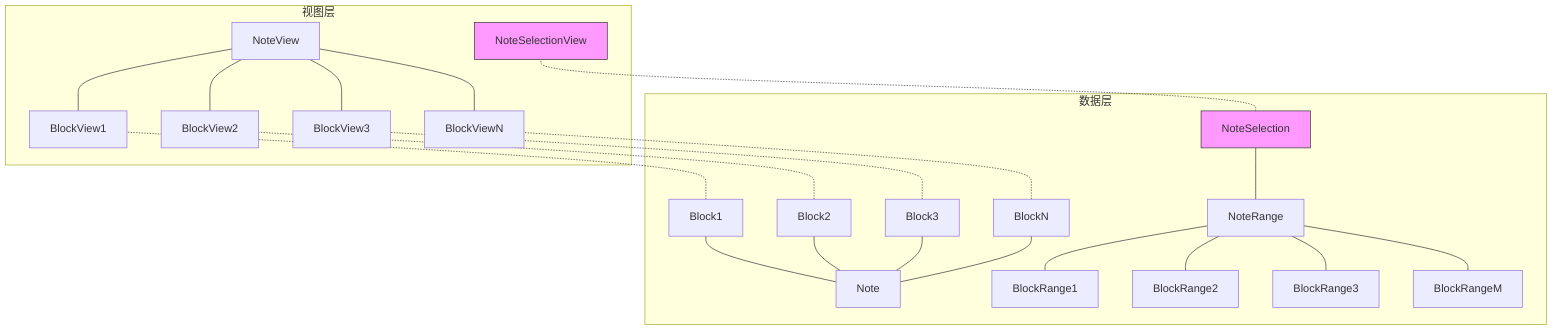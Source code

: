 graph BT


subgraph 数据层
    Block1
    Block2
    Block3
    BlockN
    Note
    Note --- Block1
    Note --- Block2
    Note --- Block3
    Note --- BlockN
    NoteSelection
    NoteRange
    NoteRange --- NoteSelection
    BlockRange1 --- NoteRange
    BlockRange2 --- NoteRange
    BlockRange3 --- NoteRange
    BlockRangeM --- NoteRange
end

subgraph 视图层
    BlockView1
    BlockView2
    BlockView3
    BlockViewN
    NoteView
    BlockView1 --- NoteView
    BlockView2 --- NoteView
    BlockView3 --- NoteView
    BlockViewN --- NoteView
    NoteSelectionView
end

Block1 -.- BlockView1
Block2 -.- BlockView2
Block3 -.- BlockView3
BlockN -.- BlockViewN
NoteSelection -.- NoteSelectionView

style NoteSelection  fill:#f9f,stroke:#333;
style NoteSelectionView  fill:#f9f,stroke:#333;